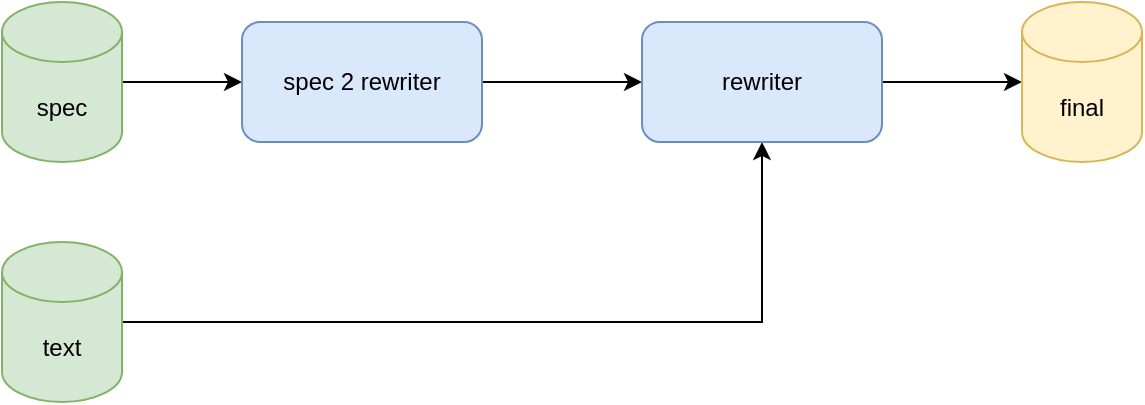 <mxfile version="14.6.13" type="device"><diagram id="4v3cTuqjArpDADXb7C7w" name="Page-1"><mxGraphModel dx="1106" dy="806" grid="1" gridSize="10" guides="1" tooltips="1" connect="1" arrows="1" fold="1" page="1" pageScale="1" pageWidth="1100" pageHeight="850" math="0" shadow="0"><root><mxCell id="0"/><mxCell id="1" parent="0"/><mxCell id="nXnHGJcLW4sVVmlchyRs-5" style="edgeStyle=orthogonalEdgeStyle;rounded=0;orthogonalLoop=1;jettySize=auto;html=1;exitX=1;exitY=0.5;exitDx=0;exitDy=0;exitPerimeter=0;entryX=0;entryY=0.5;entryDx=0;entryDy=0;" edge="1" parent="1" source="nXnHGJcLW4sVVmlchyRs-1" target="nXnHGJcLW4sVVmlchyRs-4"><mxGeometry relative="1" as="geometry"/></mxCell><mxCell id="nXnHGJcLW4sVVmlchyRs-1" value="spec" style="shape=cylinder3;whiteSpace=wrap;html=1;boundedLbl=1;backgroundOutline=1;size=15;fillColor=#d5e8d4;strokeColor=#82b366;" vertex="1" parent="1"><mxGeometry x="120" y="80" width="60" height="80" as="geometry"/></mxCell><mxCell id="nXnHGJcLW4sVVmlchyRs-8" style="edgeStyle=orthogonalEdgeStyle;rounded=0;orthogonalLoop=1;jettySize=auto;html=1;exitX=1;exitY=0.5;exitDx=0;exitDy=0;exitPerimeter=0;entryX=0.5;entryY=1;entryDx=0;entryDy=0;" edge="1" parent="1" source="nXnHGJcLW4sVVmlchyRs-3" target="nXnHGJcLW4sVVmlchyRs-6"><mxGeometry relative="1" as="geometry"/></mxCell><mxCell id="nXnHGJcLW4sVVmlchyRs-3" value="text" style="shape=cylinder3;whiteSpace=wrap;html=1;boundedLbl=1;backgroundOutline=1;size=15;fillColor=#d5e8d4;strokeColor=#82b366;" vertex="1" parent="1"><mxGeometry x="120" y="200" width="60" height="80" as="geometry"/></mxCell><mxCell id="nXnHGJcLW4sVVmlchyRs-7" style="edgeStyle=orthogonalEdgeStyle;rounded=0;orthogonalLoop=1;jettySize=auto;html=1;exitX=1;exitY=0.5;exitDx=0;exitDy=0;entryX=0;entryY=0.5;entryDx=0;entryDy=0;" edge="1" parent="1" source="nXnHGJcLW4sVVmlchyRs-4" target="nXnHGJcLW4sVVmlchyRs-6"><mxGeometry relative="1" as="geometry"/></mxCell><mxCell id="nXnHGJcLW4sVVmlchyRs-4" value="spec 2 rewriter" style="rounded=1;whiteSpace=wrap;html=1;fillColor=#dae8fc;strokeColor=#6c8ebf;" vertex="1" parent="1"><mxGeometry x="240" y="90" width="120" height="60" as="geometry"/></mxCell><mxCell id="nXnHGJcLW4sVVmlchyRs-10" style="edgeStyle=orthogonalEdgeStyle;rounded=0;orthogonalLoop=1;jettySize=auto;html=1;exitX=1;exitY=0.5;exitDx=0;exitDy=0;entryX=0;entryY=0.5;entryDx=0;entryDy=0;entryPerimeter=0;" edge="1" parent="1" source="nXnHGJcLW4sVVmlchyRs-6" target="nXnHGJcLW4sVVmlchyRs-9"><mxGeometry relative="1" as="geometry"/></mxCell><mxCell id="nXnHGJcLW4sVVmlchyRs-6" value="rewriter" style="rounded=1;whiteSpace=wrap;html=1;fillColor=#dae8fc;strokeColor=#6c8ebf;" vertex="1" parent="1"><mxGeometry x="440" y="90" width="120" height="60" as="geometry"/></mxCell><mxCell id="nXnHGJcLW4sVVmlchyRs-9" value="final" style="shape=cylinder3;whiteSpace=wrap;html=1;boundedLbl=1;backgroundOutline=1;size=15;fillColor=#fff2cc;strokeColor=#d6b656;" vertex="1" parent="1"><mxGeometry x="630" y="80" width="60" height="80" as="geometry"/></mxCell></root></mxGraphModel></diagram></mxfile>